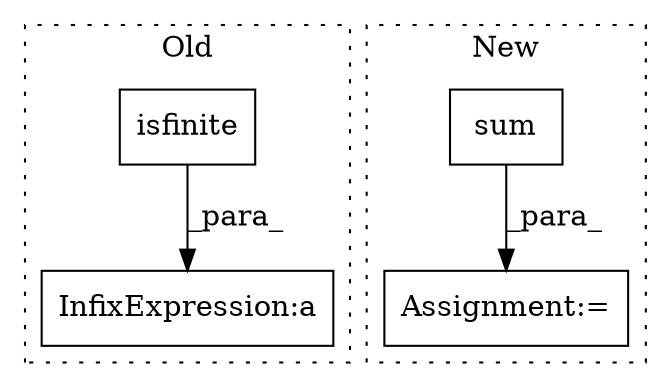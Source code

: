 digraph G {
subgraph cluster0 {
1 [label="isfinite" a="32" s="9350,9360" l="9,1" shape="box"];
3 [label="InfixExpression:a" a="27" s="9341" l="3" shape="box"];
label = "Old";
style="dotted";
}
subgraph cluster1 {
2 [label="sum" a="32" s="11552" l="5" shape="box"];
4 [label="Assignment:=" a="7" s="11688" l="1" shape="box"];
label = "New";
style="dotted";
}
1 -> 3 [label="_para_"];
2 -> 4 [label="_para_"];
}